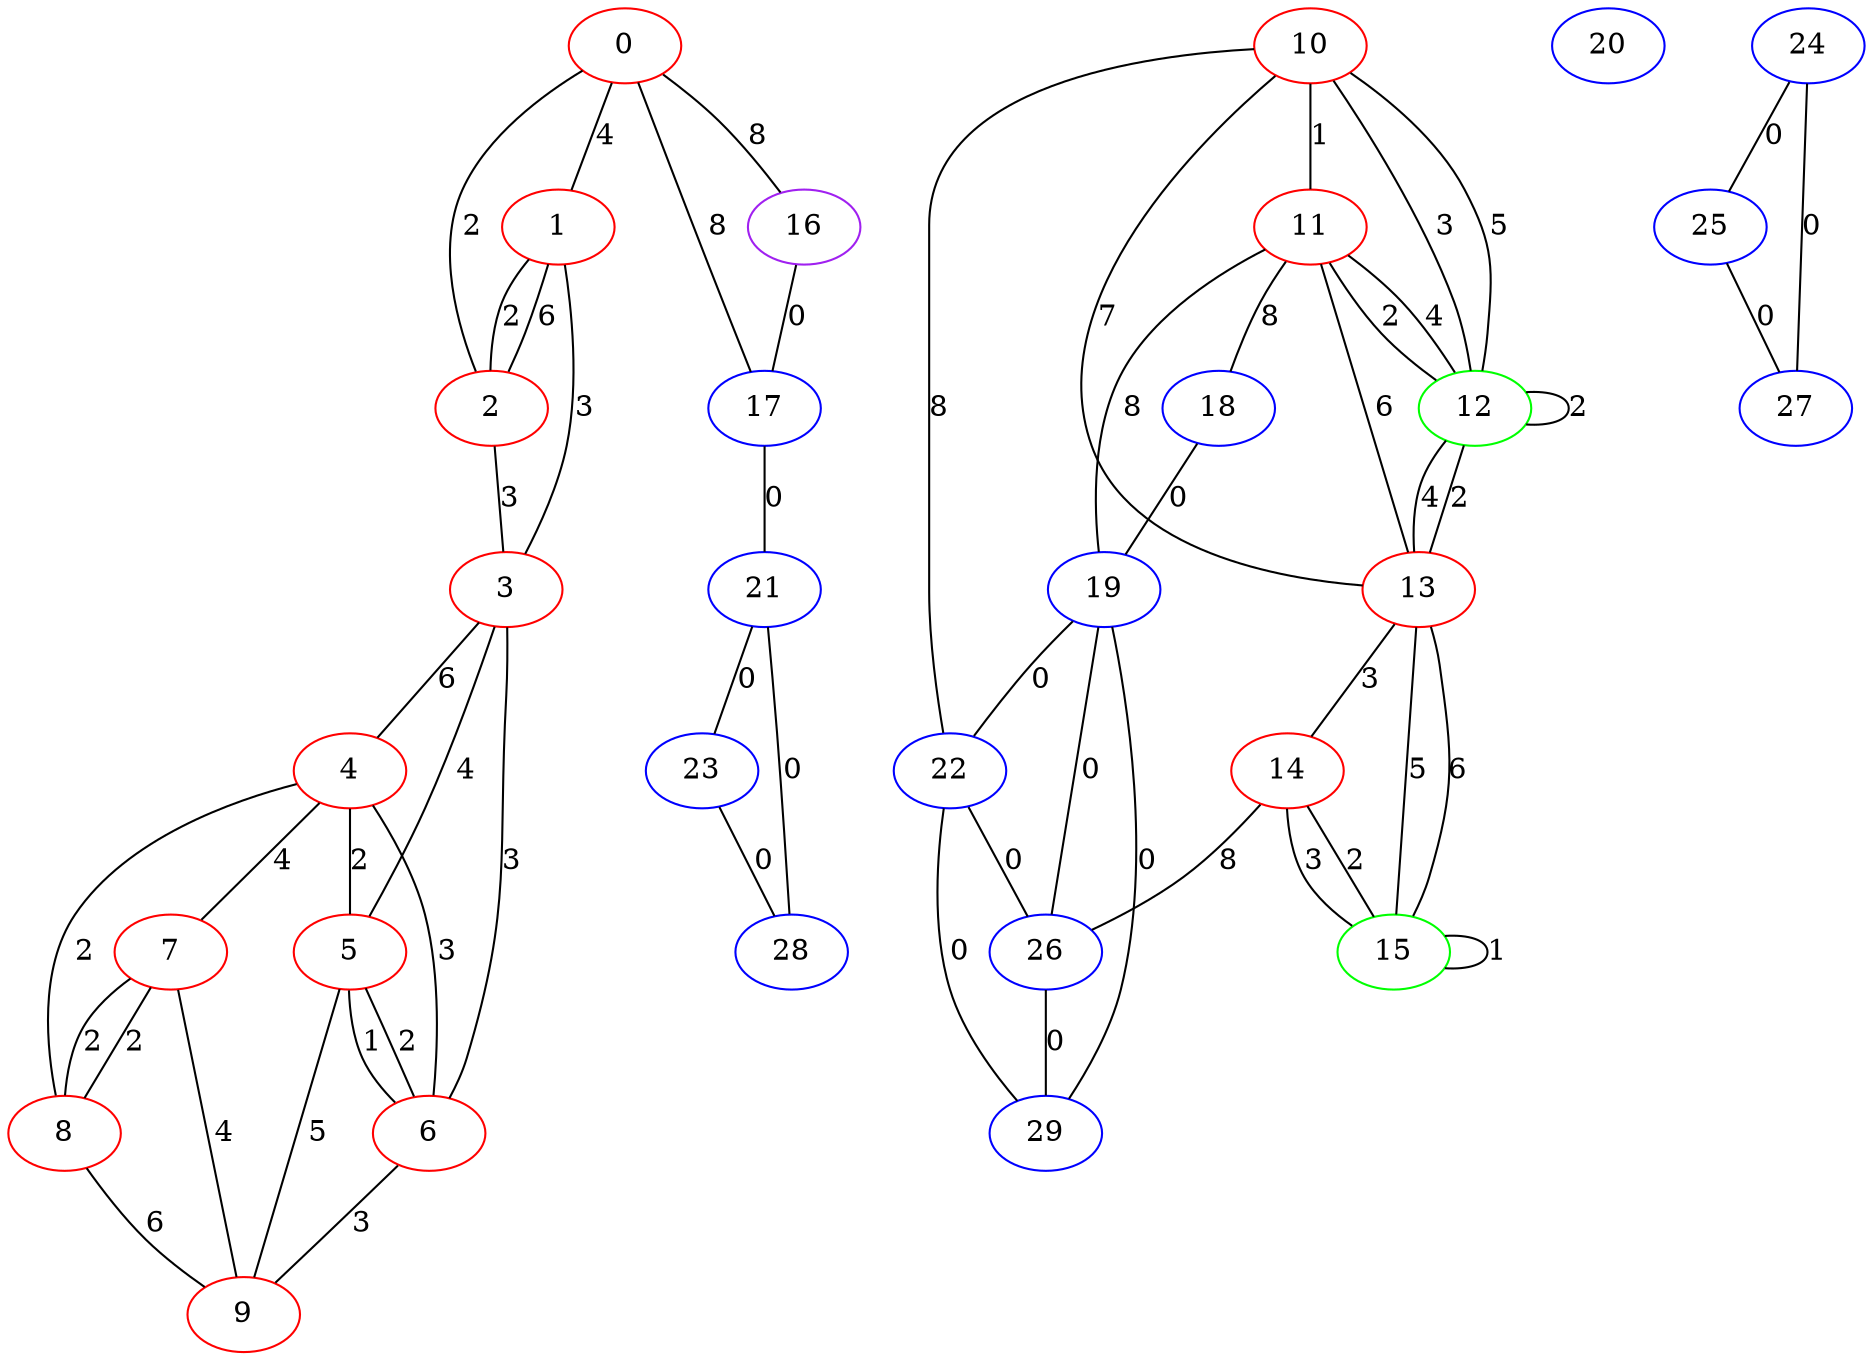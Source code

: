 graph "" {
0 [color=red, weight=1];
1 [color=red, weight=1];
2 [color=red, weight=1];
3 [color=red, weight=1];
4 [color=red, weight=1];
5 [color=red, weight=1];
6 [color=red, weight=1];
7 [color=red, weight=1];
8 [color=red, weight=1];
9 [color=red, weight=1];
10 [color=red, weight=1];
11 [color=red, weight=1];
12 [color=green, weight=2];
13 [color=red, weight=1];
14 [color=red, weight=1];
15 [color=green, weight=2];
16 [color=purple, weight=4];
17 [color=blue, weight=3];
18 [color=blue, weight=3];
19 [color=blue, weight=3];
20 [color=blue, weight=3];
21 [color=blue, weight=3];
22 [color=blue, weight=3];
23 [color=blue, weight=3];
24 [color=blue, weight=3];
25 [color=blue, weight=3];
26 [color=blue, weight=3];
27 [color=blue, weight=3];
28 [color=blue, weight=3];
29 [color=blue, weight=3];
0 -- 16  [key=0, label=8];
0 -- 1  [key=0, label=4];
0 -- 2  [key=0, label=2];
0 -- 17  [key=0, label=8];
1 -- 2  [key=0, label=6];
1 -- 2  [key=1, label=2];
1 -- 3  [key=0, label=3];
2 -- 3  [key=0, label=3];
3 -- 4  [key=0, label=6];
3 -- 5  [key=0, label=4];
3 -- 6  [key=0, label=3];
4 -- 8  [key=0, label=2];
4 -- 5  [key=0, label=2];
4 -- 6  [key=0, label=3];
4 -- 7  [key=0, label=4];
5 -- 9  [key=0, label=5];
5 -- 6  [key=0, label=1];
5 -- 6  [key=1, label=2];
6 -- 9  [key=0, label=3];
7 -- 8  [key=0, label=2];
7 -- 8  [key=1, label=2];
7 -- 9  [key=0, label=4];
8 -- 9  [key=0, label=6];
10 -- 11  [key=0, label=1];
10 -- 12  [key=0, label=3];
10 -- 12  [key=1, label=5];
10 -- 13  [key=0, label=7];
10 -- 22  [key=0, label=8];
11 -- 19  [key=0, label=8];
11 -- 18  [key=0, label=8];
11 -- 12  [key=0, label=2];
11 -- 12  [key=1, label=4];
11 -- 13  [key=0, label=6];
12 -- 12  [key=0, label=2];
12 -- 13  [key=0, label=4];
12 -- 13  [key=1, label=2];
13 -- 14  [key=0, label=3];
13 -- 15  [key=0, label=5];
13 -- 15  [key=1, label=6];
14 -- 26  [key=0, label=8];
14 -- 15  [key=0, label=2];
14 -- 15  [key=1, label=3];
15 -- 15  [key=0, label=1];
16 -- 17  [key=0, label=0];
17 -- 21  [key=0, label=0];
18 -- 19  [key=0, label=0];
19 -- 26  [key=0, label=0];
19 -- 29  [key=0, label=0];
19 -- 22  [key=0, label=0];
21 -- 28  [key=0, label=0];
21 -- 23  [key=0, label=0];
22 -- 26  [key=0, label=0];
22 -- 29  [key=0, label=0];
23 -- 28  [key=0, label=0];
24 -- 25  [key=0, label=0];
24 -- 27  [key=0, label=0];
25 -- 27  [key=0, label=0];
26 -- 29  [key=0, label=0];
}
